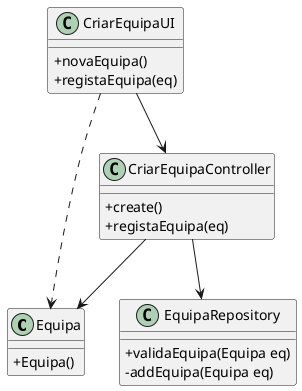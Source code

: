 @startuml
skinparam classAttributeIconSize 0

class Equipa {
  +Equipa()
}

class EquipaRepository {
  +validaEquipa(Equipa eq)
  -addEquipa(Equipa eq)
}

class CriarEquipaController {
    +create()
    +registaEquipa(eq)
}

class CriarEquipaUI {
    +novaEquipa()
    +registaEquipa(eq)
}

CriarEquipaUI --> CriarEquipaController
CriarEquipaController --> EquipaRepository
CriarEquipaController --> Equipa
CriarEquipaUI ..> Equipa

@enduml
